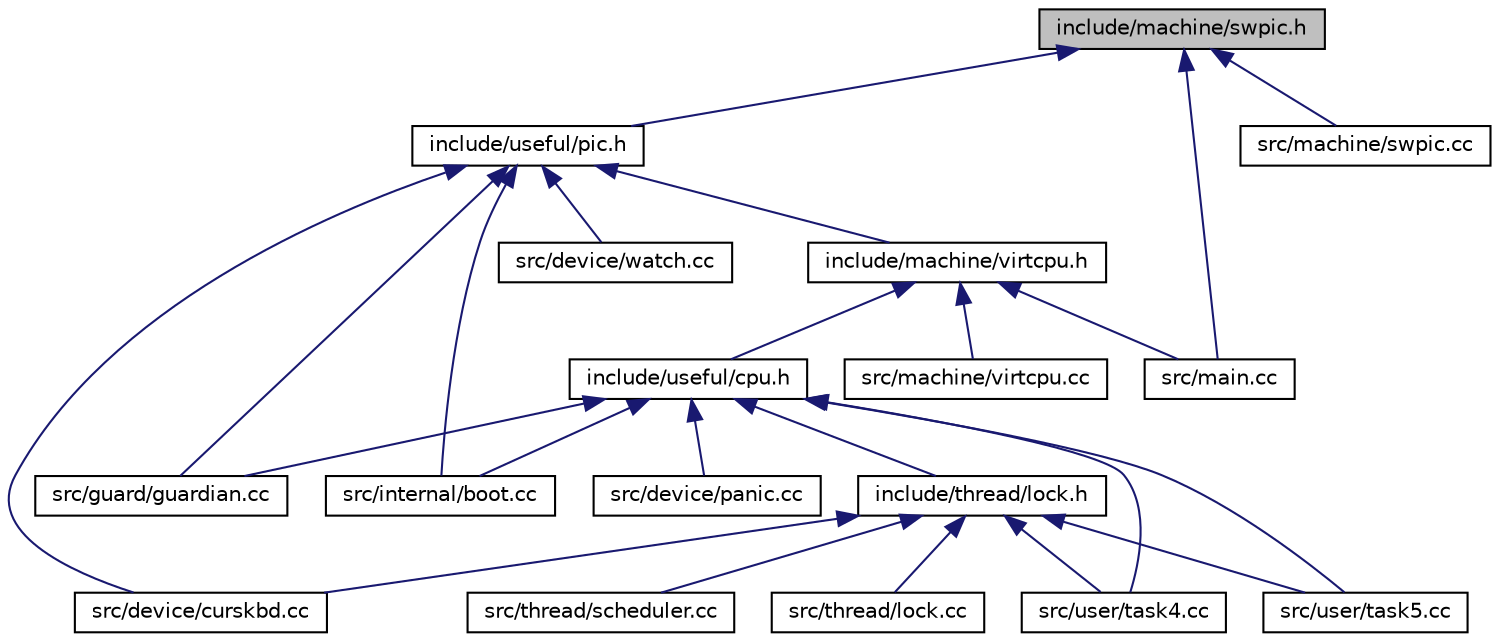 digraph G
{
  bgcolor="transparent";
  edge [fontname="Helvetica",fontsize="10",labelfontname="Helvetica",labelfontsize="10"];
  node [fontname="Helvetica",fontsize="10",shape=record];
  Node1 [label="include/machine/swpic.h",height=0.2,width=0.4,color="black", fillcolor="grey75", style="filled" fontcolor="black"];
  Node1 -> Node2 [dir="back",color="midnightblue",fontsize="10",style="solid",fontname="Helvetica"];
  Node2 [label="include/useful/pic.h",height=0.2,width=0.4,color="black",URL="$pic_8h.html"];
  Node2 -> Node3 [dir="back",color="midnightblue",fontsize="10",style="solid",fontname="Helvetica"];
  Node3 [label="include/machine/virtcpu.h",height=0.2,width=0.4,color="black",URL="$virtcpu_8h.html"];
  Node3 -> Node4 [dir="back",color="midnightblue",fontsize="10",style="solid",fontname="Helvetica"];
  Node4 [label="include/useful/cpu.h",height=0.2,width=0.4,color="black",URL="$cpu_8h.html",tooltip="help include file for use of global declared variable cpu, declared in main.cc"];
  Node4 -> Node5 [dir="back",color="midnightblue",fontsize="10",style="solid",fontname="Helvetica"];
  Node5 [label="include/thread/lock.h",height=0.2,width=0.4,color="black",URL="$lock_8h.html"];
  Node5 -> Node6 [dir="back",color="midnightblue",fontsize="10",style="solid",fontname="Helvetica"];
  Node6 [label="src/device/curskbd.cc",height=0.2,width=0.4,color="black",URL="$curskbd_8cc.html"];
  Node5 -> Node7 [dir="back",color="midnightblue",fontsize="10",style="solid",fontname="Helvetica"];
  Node7 [label="src/thread/lock.cc",height=0.2,width=0.4,color="black",URL="$lock_8cc.html"];
  Node5 -> Node8 [dir="back",color="midnightblue",fontsize="10",style="solid",fontname="Helvetica"];
  Node8 [label="src/thread/scheduler.cc",height=0.2,width=0.4,color="black",URL="$scheduler_8cc.html"];
  Node5 -> Node9 [dir="back",color="midnightblue",fontsize="10",style="solid",fontname="Helvetica"];
  Node9 [label="src/user/task4.cc",height=0.2,width=0.4,color="black",URL="$task4_8cc.html"];
  Node5 -> Node10 [dir="back",color="midnightblue",fontsize="10",style="solid",fontname="Helvetica"];
  Node10 [label="src/user/task5.cc",height=0.2,width=0.4,color="black",URL="$task5_8cc.html"];
  Node4 -> Node11 [dir="back",color="midnightblue",fontsize="10",style="solid",fontname="Helvetica"];
  Node11 [label="src/device/panic.cc",height=0.2,width=0.4,color="black",URL="$panic_8cc.html"];
  Node4 -> Node12 [dir="back",color="midnightblue",fontsize="10",style="solid",fontname="Helvetica"];
  Node12 [label="src/guard/guardian.cc",height=0.2,width=0.4,color="black",URL="$guardian_8cc.html",tooltip="interrupt handler function"];
  Node4 -> Node13 [dir="back",color="midnightblue",fontsize="10",style="solid",fontname="Helvetica"];
  Node13 [label="src/internal/boot.cc",height=0.2,width=0.4,color="black",URL="$boot_8cc.html",tooltip="startup code"];
  Node4 -> Node9 [dir="back",color="midnightblue",fontsize="10",style="solid",fontname="Helvetica"];
  Node4 -> Node10 [dir="back",color="midnightblue",fontsize="10",style="solid",fontname="Helvetica"];
  Node3 -> Node14 [dir="back",color="midnightblue",fontsize="10",style="solid",fontname="Helvetica"];
  Node14 [label="src/machine/virtcpu.cc",height=0.2,width=0.4,color="black",URL="$virtcpu_8cc.html"];
  Node3 -> Node15 [dir="back",color="midnightblue",fontsize="10",style="solid",fontname="Helvetica"];
  Node15 [label="src/main.cc",height=0.2,width=0.4,color="black",URL="$main_8cc.html"];
  Node2 -> Node6 [dir="back",color="midnightblue",fontsize="10",style="solid",fontname="Helvetica"];
  Node2 -> Node16 [dir="back",color="midnightblue",fontsize="10",style="solid",fontname="Helvetica"];
  Node16 [label="src/device/watch.cc",height=0.2,width=0.4,color="black",URL="$watch_8cc.html"];
  Node2 -> Node12 [dir="back",color="midnightblue",fontsize="10",style="solid",fontname="Helvetica"];
  Node2 -> Node13 [dir="back",color="midnightblue",fontsize="10",style="solid",fontname="Helvetica"];
  Node1 -> Node17 [dir="back",color="midnightblue",fontsize="10",style="solid",fontname="Helvetica"];
  Node17 [label="src/machine/swpic.cc",height=0.2,width=0.4,color="black",URL="$swpic_8cc.html"];
  Node1 -> Node15 [dir="back",color="midnightblue",fontsize="10",style="solid",fontname="Helvetica"];
}
